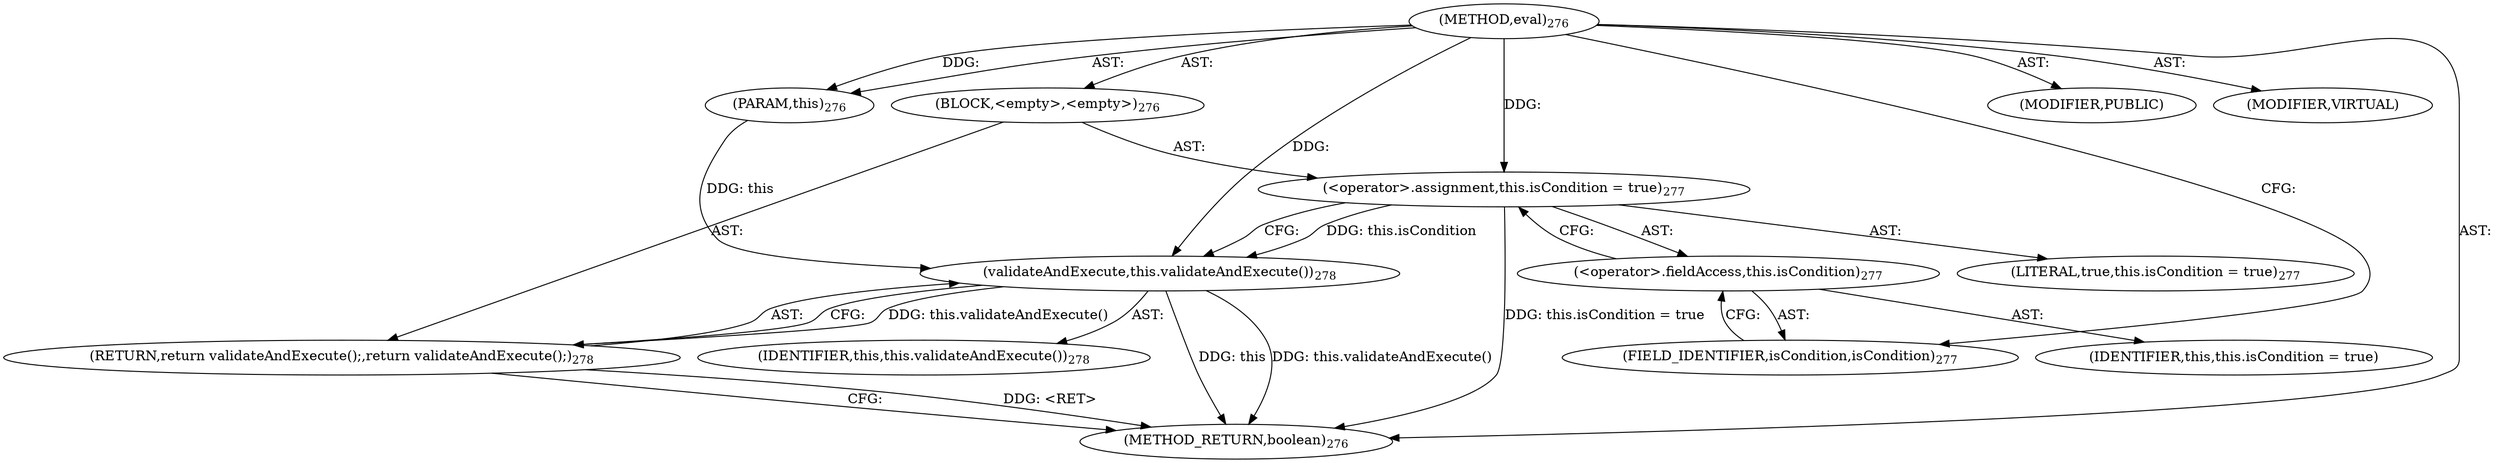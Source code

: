 digraph "eval" {  
"111669149708" [label = <(METHOD,eval)<SUB>276</SUB>> ]
"115964117003" [label = <(PARAM,this)<SUB>276</SUB>> ]
"25769803790" [label = <(BLOCK,&lt;empty&gt;,&lt;empty&gt;)<SUB>276</SUB>> ]
"30064771107" [label = <(&lt;operator&gt;.assignment,this.isCondition = true)<SUB>277</SUB>> ]
"30064771108" [label = <(&lt;operator&gt;.fieldAccess,this.isCondition)<SUB>277</SUB>> ]
"68719476788" [label = <(IDENTIFIER,this,this.isCondition = true)> ]
"55834574862" [label = <(FIELD_IDENTIFIER,isCondition,isCondition)<SUB>277</SUB>> ]
"90194313218" [label = <(LITERAL,true,this.isCondition = true)<SUB>277</SUB>> ]
"146028888064" [label = <(RETURN,return validateAndExecute();,return validateAndExecute();)<SUB>278</SUB>> ]
"30064771109" [label = <(validateAndExecute,this.validateAndExecute())<SUB>278</SUB>> ]
"68719476748" [label = <(IDENTIFIER,this,this.validateAndExecute())<SUB>278</SUB>> ]
"133143986216" [label = <(MODIFIER,PUBLIC)> ]
"133143986217" [label = <(MODIFIER,VIRTUAL)> ]
"128849018892" [label = <(METHOD_RETURN,boolean)<SUB>276</SUB>> ]
  "111669149708" -> "115964117003"  [ label = "AST: "] 
  "111669149708" -> "25769803790"  [ label = "AST: "] 
  "111669149708" -> "133143986216"  [ label = "AST: "] 
  "111669149708" -> "133143986217"  [ label = "AST: "] 
  "111669149708" -> "128849018892"  [ label = "AST: "] 
  "25769803790" -> "30064771107"  [ label = "AST: "] 
  "25769803790" -> "146028888064"  [ label = "AST: "] 
  "30064771107" -> "30064771108"  [ label = "AST: "] 
  "30064771107" -> "90194313218"  [ label = "AST: "] 
  "30064771108" -> "68719476788"  [ label = "AST: "] 
  "30064771108" -> "55834574862"  [ label = "AST: "] 
  "146028888064" -> "30064771109"  [ label = "AST: "] 
  "30064771109" -> "68719476748"  [ label = "AST: "] 
  "30064771107" -> "30064771109"  [ label = "CFG: "] 
  "146028888064" -> "128849018892"  [ label = "CFG: "] 
  "30064771108" -> "30064771107"  [ label = "CFG: "] 
  "30064771109" -> "146028888064"  [ label = "CFG: "] 
  "55834574862" -> "30064771108"  [ label = "CFG: "] 
  "111669149708" -> "55834574862"  [ label = "CFG: "] 
  "146028888064" -> "128849018892"  [ label = "DDG: &lt;RET&gt;"] 
  "30064771107" -> "128849018892"  [ label = "DDG: this.isCondition = true"] 
  "30064771109" -> "128849018892"  [ label = "DDG: this"] 
  "30064771109" -> "128849018892"  [ label = "DDG: this.validateAndExecute()"] 
  "111669149708" -> "115964117003"  [ label = "DDG: "] 
  "111669149708" -> "30064771107"  [ label = "DDG: "] 
  "30064771109" -> "146028888064"  [ label = "DDG: this.validateAndExecute()"] 
  "115964117003" -> "30064771109"  [ label = "DDG: this"] 
  "30064771107" -> "30064771109"  [ label = "DDG: this.isCondition"] 
  "111669149708" -> "30064771109"  [ label = "DDG: "] 
}
